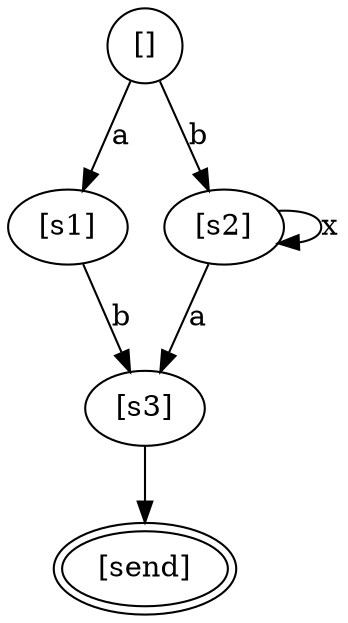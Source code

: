 digraph G {
    node [width=0.5];
xdab888 [label="[]"]
xdab960 [label="[s1]"]
xdac200 [label="[s2]"]
xdac298 [label="[s3]"]
xdacb38 [label="[send]",peripheries=2]
xdab888 -> xdab960 [label="a"]
xdab888 -> xdac200 [label="b"]
xdab960 -> xdac298 [label="b"]
xdac200 -> xdac298 [label="a"]
xdac298 -> xdacb38 [label=""]
xdac200 -> xdac200 [label="x"]
}
